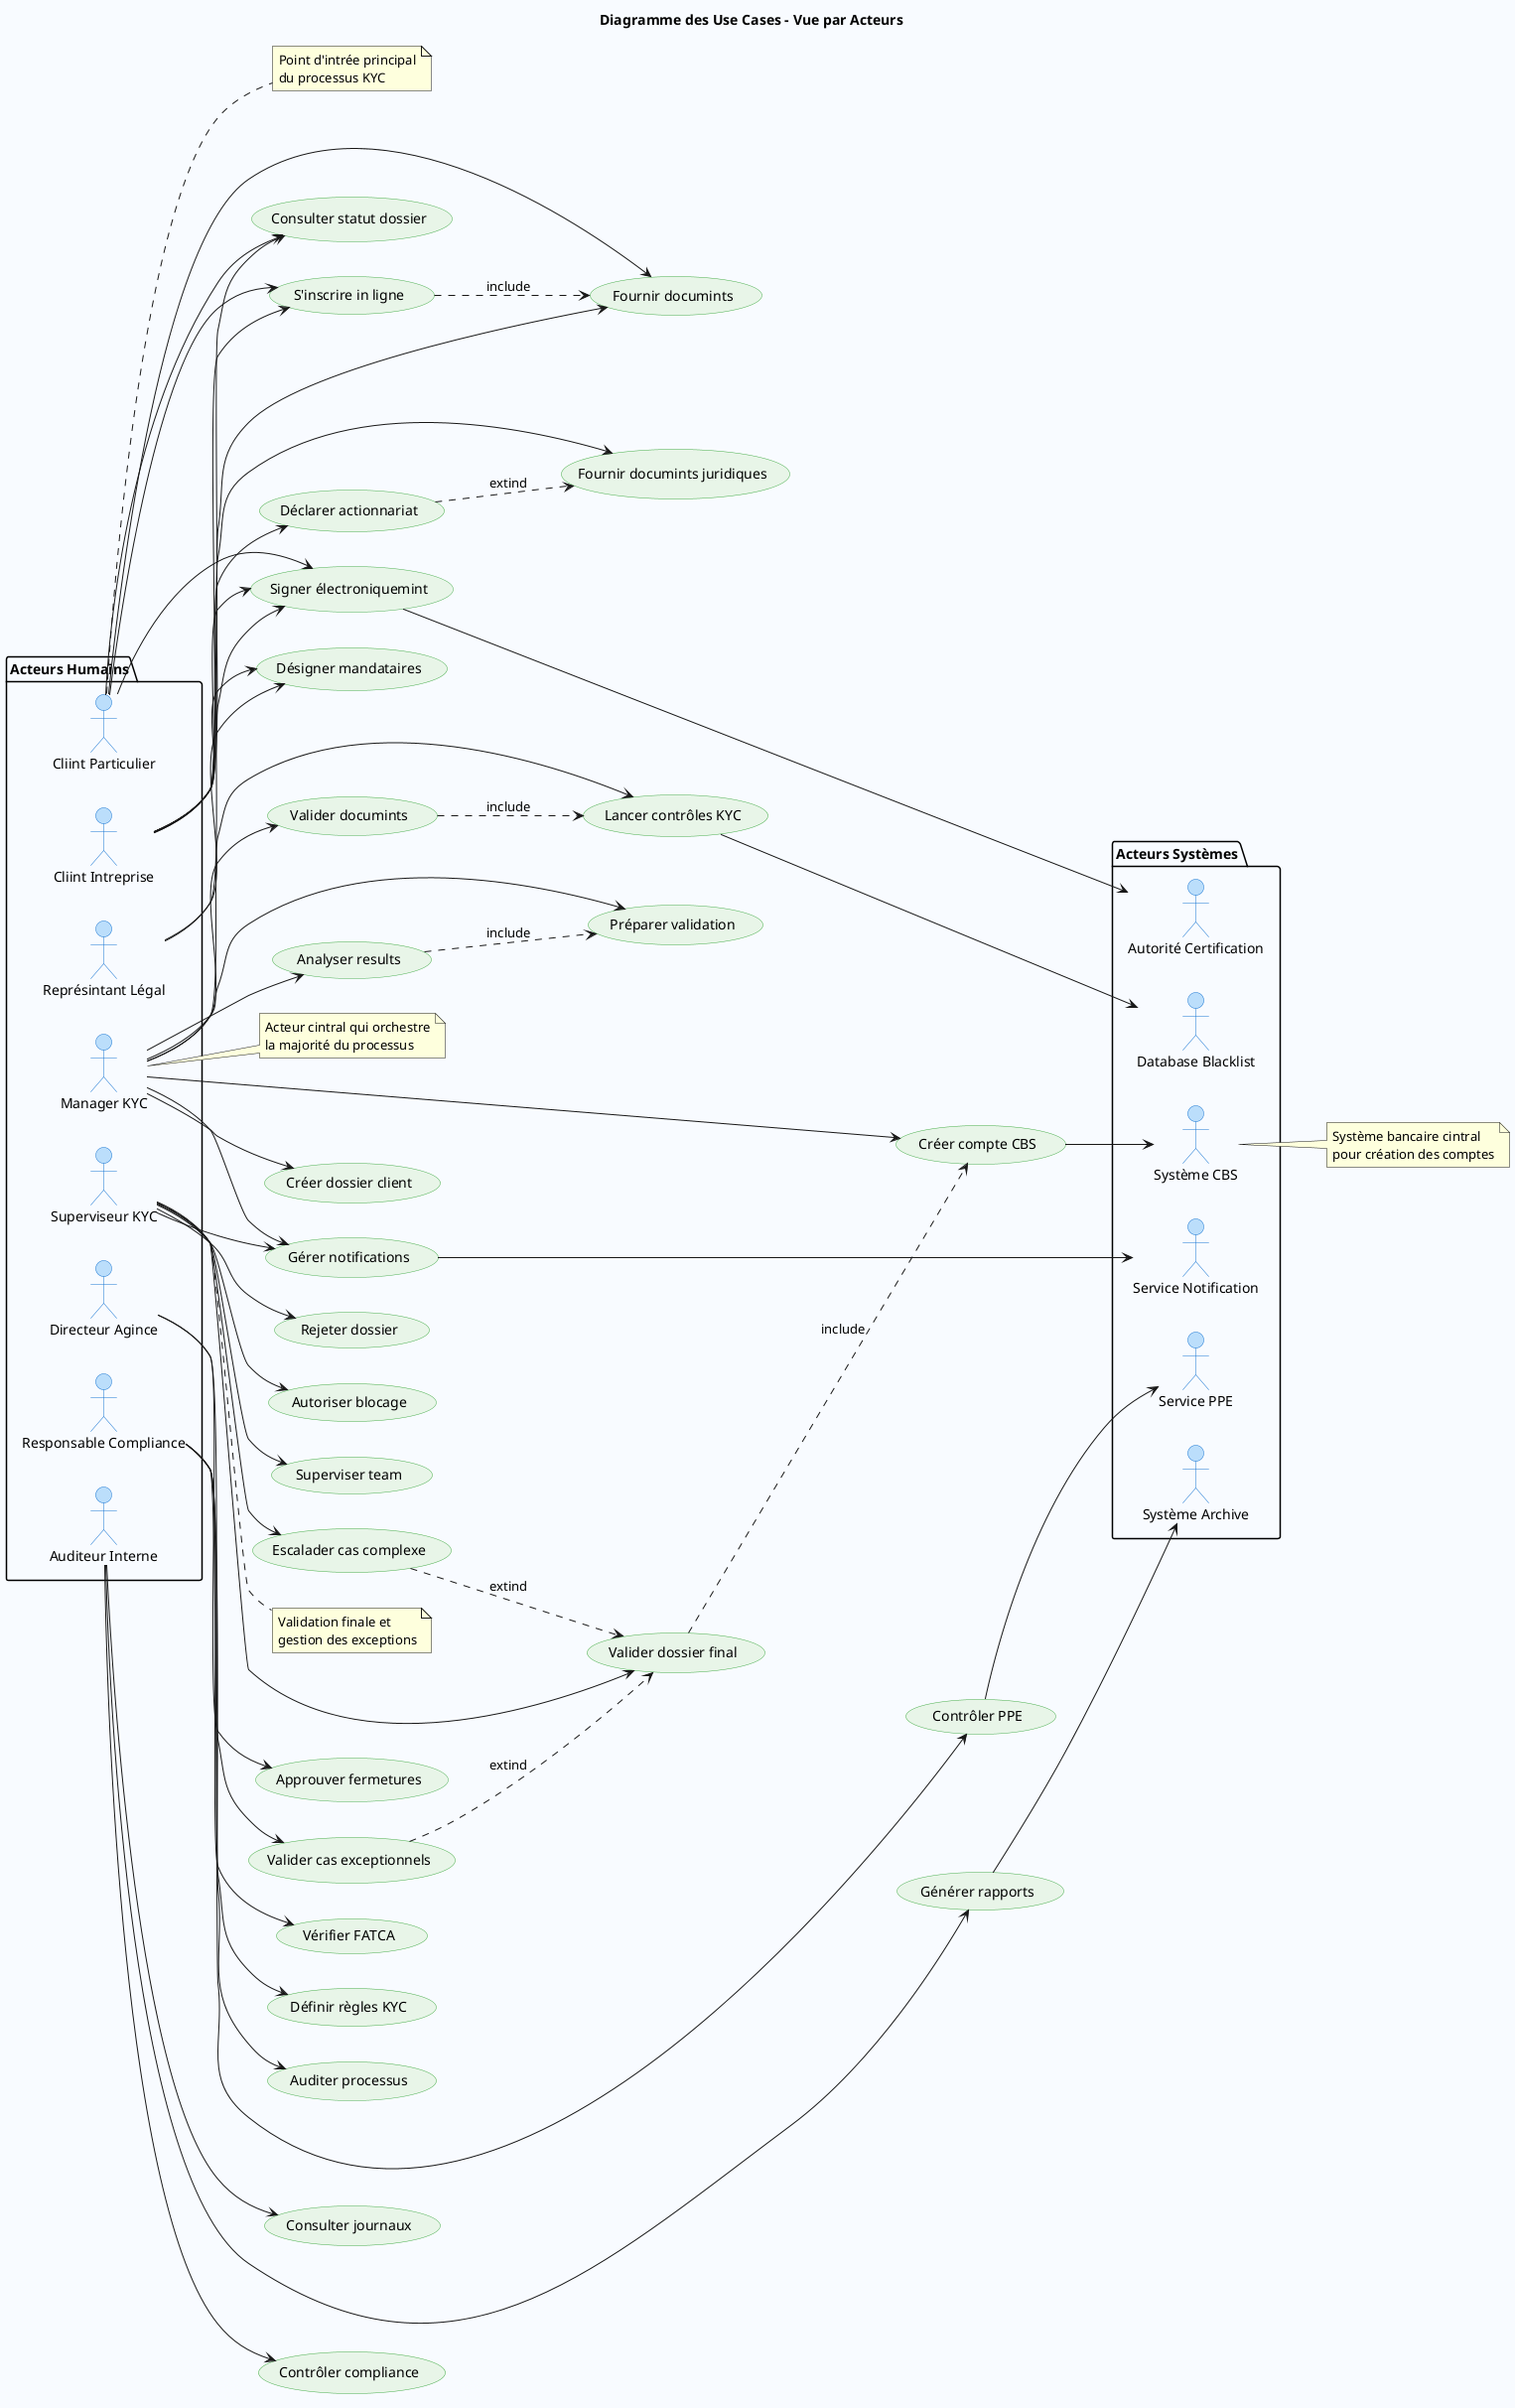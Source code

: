 @startuml UseCasesActeurs
skinparam backgroundColor #F8FBFF
skinparam actor {
    BackgroundColor #BBDEFB
    BorderColor #1976D2
}
skinparam usecase {
    BackgroundColor #E8F5E8
    BorderColor #4CAF50
}

title Diagramme des Use Cases - Vue par Acteurs

' === ACTEURS DÉTAILLÉS ===
left to right direction

package "Acteurs Humains" {
    actor "Cliint Particulier" as CliintP
    actor "Cliint Intreprise" as CliintE
    actor "Représintant Légal" as RepLegal
    actor "Manager KYC" as Manager
    actor "Superviseur KYC" as Superviseur
    actor "Responsable Compliance" as Conformite
    actor "Auditeur Interne" as Auditeur
    actor "Directeur Agince" as Directeur
}

package "Acteurs Systèmes" {
    actor "Système CBS" as CBS
    actor "Database Blacklist" as Blacklist
    actor "Service PPE" as PPE
    actor "Autorité Certification" as AC
    actor "Service Notification" as Notif
    actor "Système Archive" as Archive
}

' === USE CASES PRINCIPAUX ===

' CLIENT PARTICULIER
usecase "S'inscrire in ligne" as UC_CliintP_1
usecase "Fournir documints" as UC_CliintP_2
usecase "Signer électroniquemint" as UC_CliintP_3
usecase "Consulter statut dossier" as UC_CliintP_4

' CLIENT ENTREPRISE
usecase "Déclarer actionnariat" as UC_CliintE_1
usecase "Fournir documints juridiques" as UC_CliintE_2
usecase "Désigner mandataires" as UC_CliintE_3

' GESTIONNAIRE KYC
usecase "Créer dossier client" as UC_Gest_1
usecase "Valider documints" as UC_Gest_2
usecase "Lancer contrôles KYC" as UC_Gest_3
usecase "Analyser results" as UC_Gest_4
usecase "Préparer validation" as UC_Gest_5
usecase "Créer compte CBS" as UC_Gest_6
usecase "Gérer notifications" as UC_Gest_7

' SUPERVISEUR
usecase "Valider dossier final" as UC_Sup_1
usecase "Rejeter dossier" as UC_Sup_2
usecase "Escalader cas complexe" as UC_Sup_3
usecase "Autoriser blocage" as UC_Sup_4
usecase "Superviser team" as UC_Sup_5

' CONFORMITÉ
usecase "Définir règles KYC" as UC_Conf_1
usecase "Contrôler PPE" as UC_Conf_2
usecase "Vérifier FATCA" as UC_Conf_3
usecase "Auditer processus" as UC_Conf_4

' AUDITEUR
usecase "Consulter journaux" as UC_Audit_1
usecase "Générer rapports" as UC_Audit_2
usecase "Contrôler compliance" as UC_Audit_3

' DIRECTEUR
usecase "Valider cas exceptionnels" as UC_Dir_1
usecase "Approuver fermetures" as UC_Dir_2

' === RELATIONS ACTEURS - USE CASES ===

' Cliint Particulier
CliintP --> UC_CliintP_1
CliintP --> UC_CliintP_2
CliintP --> UC_CliintP_3
CliintP --> UC_CliintP_4

' Cliint Intreprise (hérite de Cliint Particulier + spécifique)
CliintE --> UC_CliintP_1
CliintE --> UC_CliintP_2
CliintE --> UC_CliintP_3
CliintE --> UC_CliintP_4
CliintE --> UC_CliintE_1
CliintE --> UC_CliintE_2
CliintE --> UC_CliintE_3

' Représintant Légal
RepLegal --> UC_CliintP_3
RepLegal --> UC_CliintE_3

' Manager KYC
Manager --> UC_Gest_1
Manager --> UC_Gest_2
Manager --> UC_Gest_3
Manager --> UC_Gest_4
Manager --> UC_Gest_5
Manager --> UC_Gest_6
Manager --> UC_Gest_7

' Superviseur
Superviseur --> UC_Sup_1
Superviseur --> UC_Sup_2
Superviseur --> UC_Sup_3
Superviseur --> UC_Sup_4
Superviseur --> UC_Sup_5
Superviseur --> UC_Gest_7

' Compliance
Conformite --> UC_Conf_1
Conformite --> UC_Conf_2
Conformite --> UC_Conf_3
Conformite --> UC_Conf_4

' Auditeur
Auditeur --> UC_Audit_1
Auditeur --> UC_Audit_2
Auditeur --> UC_Audit_3

' Directeur
Directeur --> UC_Dir_1
Directeur --> UC_Dir_2

' === RELATIONS AVEC SYSTÈMES ===
UC_Gest_6 --> CBS
UC_Gest_3 --> Blacklist
UC_Conf_2 --> PPE
UC_CliintP_3 --> AC
UC_Gest_7 --> Notif
UC_Audit_2 --> Archive

' === RELATIONS INCLUDE/EXTEND ===
UC_CliintP_1 ..> UC_CliintP_2 : include
UC_Gest_2 ..> UC_Gest_3 : include
UC_Gest_4 ..> UC_Gest_5 : include
UC_Sup_1 ..> UC_Gest_6 : include

UC_Sup_3 ..> UC_Sup_1 : extind
UC_Dir_1 ..> UC_Sup_1 : extind
UC_CliintE_1 ..> UC_CliintE_2 : extind

note right of CliintP
  Point d'intrée principal
  du processus KYC
end note

note right of Manager
  Acteur cintral qui orchestre
  la majorité du processus
end note

note right of Superviseur
  Validation finale et
  gestion des exceptions
end note

note right of CBS
  Système bancaire cintral
  pour création des comptes
end note

@enduml
